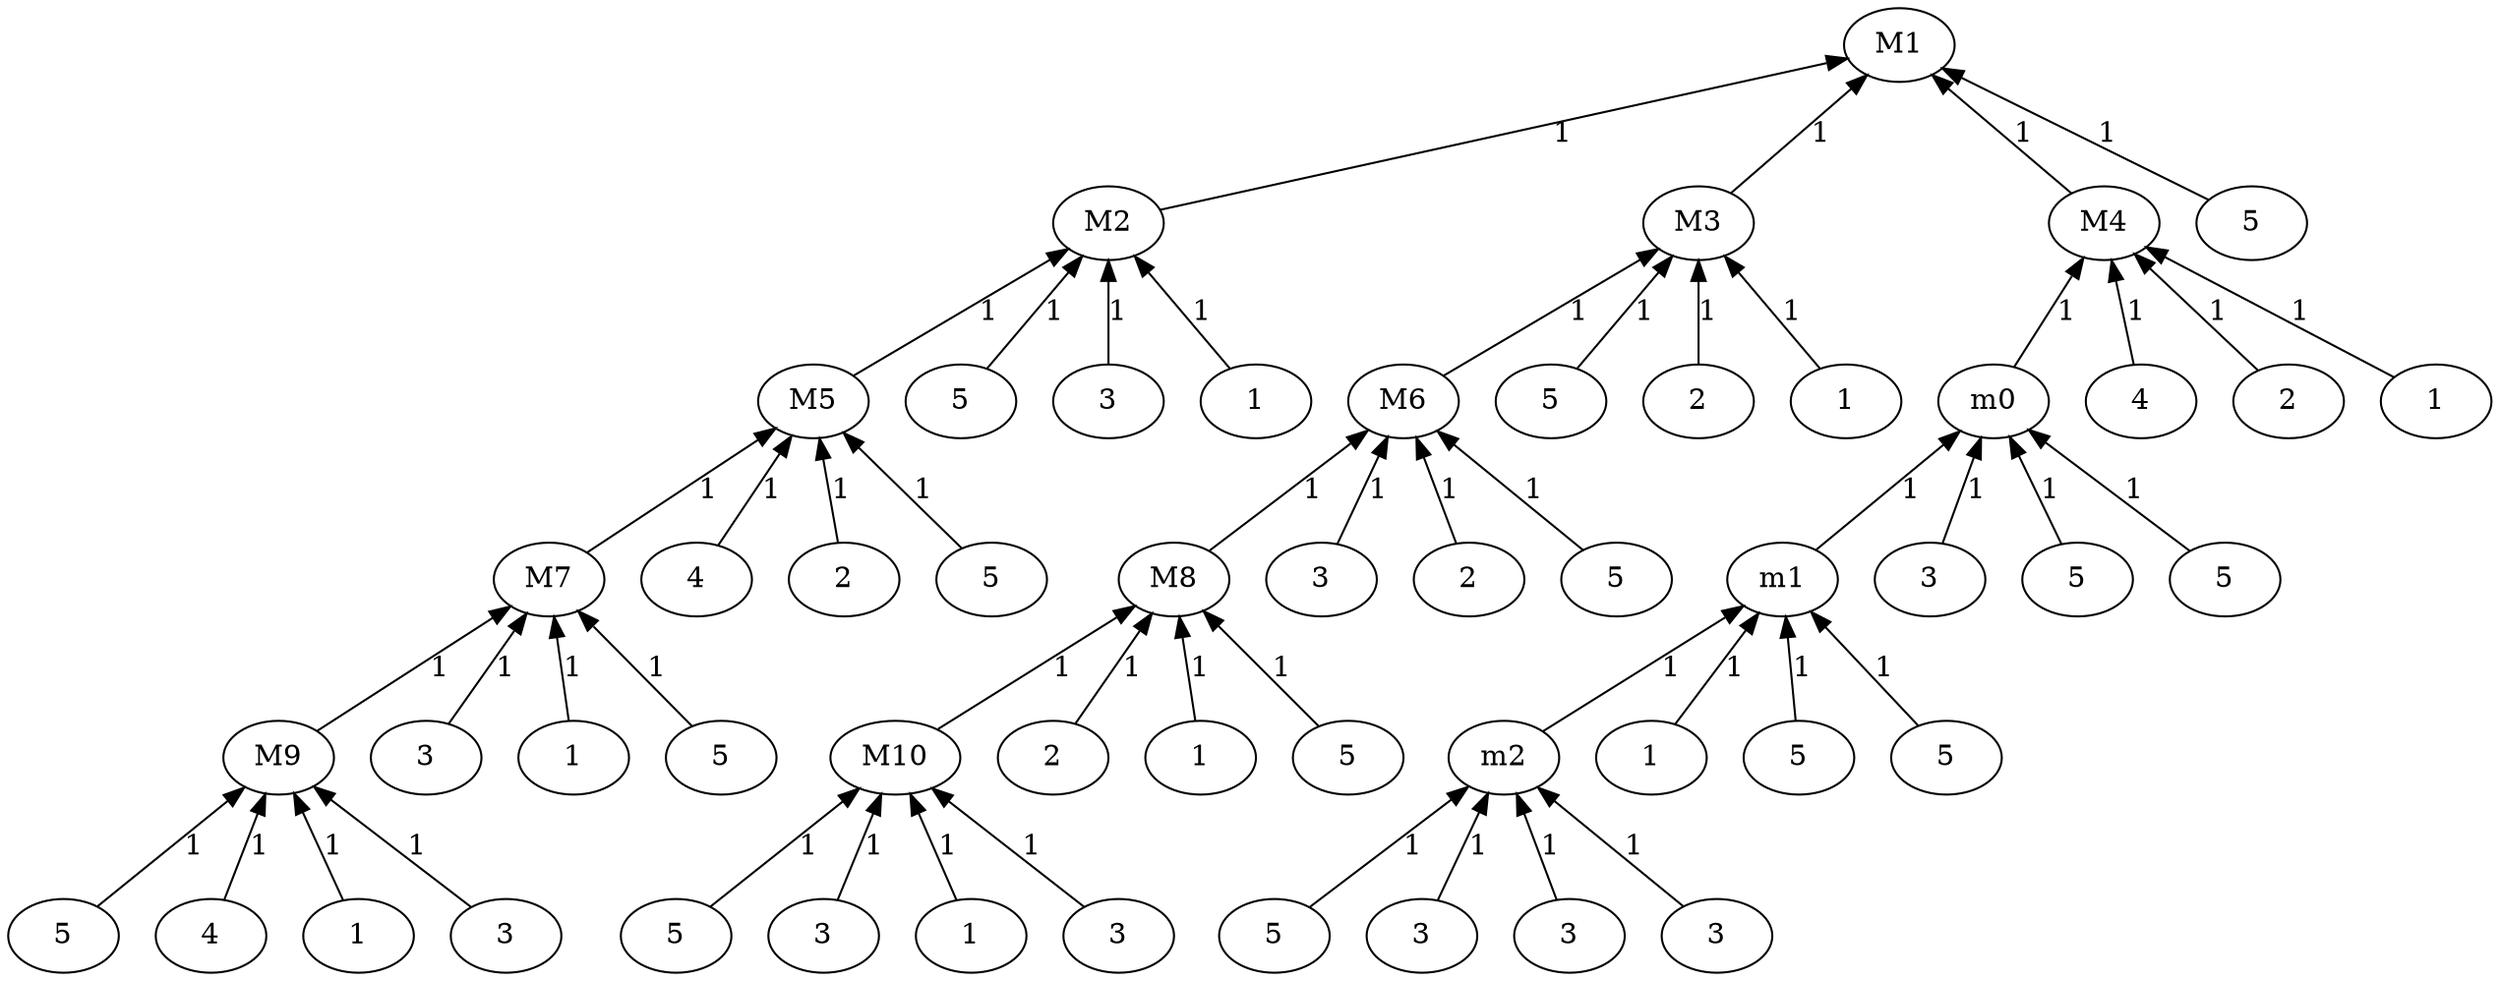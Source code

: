 digraph G {
labeljust=left;
labelloc=top;
27458866 [label=M1];
67448660 [label=M2];
43429159 [label=M5];
27317817 [label=M7];
84641073 [label=M9];
42574129 [label=5];
56826906 [label=4];
77357199 [label=1];
88560822 [label=3];
93510872 [label=3];
55305724 [label=1];
67859024 [label=5];
26412296 [label=4];
66477593 [label=2];
93039329 [label=5];
54188721 [label=5];
46876785 [label=3];
65641222 [label=1];
87517224 [label=M3];
54117692 [label=M6];
85765448 [label=M8];
83673550 [label=M10];
52362039 [label=5];
16601827 [label=3];
7427437 [label=1];
18821083 [label=3];
41152654 [label=2];
94492320 [label=1];
52540526 [label=5];
61875441 [label=3];
28110869 [label=2];
56647267 [label=5];
92061985 [label=5];
29445640 [label=2];
43517029 [label=1];
75229758 [label=M4];
67978719 [label=m0];
95461794 [label=m1];
59787982 [label=m2];
97159379 [label=5];
38370308 [label=3];
81359581 [label=3];
32216137 [label=3];
72096479 [label=1];
92639626 [label=5];
5730971 [label=5];
63275483 [label=3];
3026546 [label=5];
96207052 [label=5];
30414201 [label=4];
15940927 [label=2];
43786240 [label=1];
18898694 [label=5];
27458866 -> 67448660  [dir=back, label=1];
67448660 -> 43429159  [dir=back, label=1];
43429159 -> 27317817  [dir=back, label=1];
27317817 -> 84641073  [dir=back, label=1];
84641073 -> 42574129  [dir=back, label=1];
84641073 -> 56826906  [dir=back, label=1];
84641073 -> 77357199  [dir=back, label=1];
84641073 -> 88560822  [dir=back, label=1];
27317817 -> 93510872  [dir=back, label=1];
27317817 -> 55305724  [dir=back, label=1];
27317817 -> 67859024  [dir=back, label=1];
43429159 -> 26412296  [dir=back, label=1];
43429159 -> 66477593  [dir=back, label=1];
43429159 -> 93039329  [dir=back, label=1];
67448660 -> 54188721  [dir=back, label=1];
67448660 -> 46876785  [dir=back, label=1];
67448660 -> 65641222  [dir=back, label=1];
27458866 -> 87517224  [dir=back, label=1];
87517224 -> 54117692  [dir=back, label=1];
54117692 -> 85765448  [dir=back, label=1];
85765448 -> 83673550  [dir=back, label=1];
83673550 -> 52362039  [dir=back, label=1];
83673550 -> 16601827  [dir=back, label=1];
83673550 -> 7427437  [dir=back, label=1];
83673550 -> 18821083  [dir=back, label=1];
85765448 -> 41152654  [dir=back, label=1];
85765448 -> 94492320  [dir=back, label=1];
85765448 -> 52540526  [dir=back, label=1];
54117692 -> 61875441  [dir=back, label=1];
54117692 -> 28110869  [dir=back, label=1];
54117692 -> 56647267  [dir=back, label=1];
87517224 -> 92061985  [dir=back, label=1];
87517224 -> 29445640  [dir=back, label=1];
87517224 -> 43517029  [dir=back, label=1];
27458866 -> 75229758  [dir=back, label=1];
75229758 -> 67978719  [dir=back, label=1];
67978719 -> 95461794  [dir=back, label=1];
95461794 -> 59787982  [dir=back, label=1];
59787982 -> 97159379  [dir=back, label=1];
59787982 -> 38370308  [dir=back, label=1];
59787982 -> 81359581  [dir=back, label=1];
59787982 -> 32216137  [dir=back, label=1];
95461794 -> 72096479  [dir=back, label=1];
95461794 -> 92639626  [dir=back, label=1];
95461794 -> 5730971  [dir=back, label=1];
67978719 -> 63275483  [dir=back, label=1];
67978719 -> 3026546  [dir=back, label=1];
67978719 -> 96207052  [dir=back, label=1];
75229758 -> 30414201  [dir=back, label=1];
75229758 -> 15940927  [dir=back, label=1];
75229758 -> 43786240  [dir=back, label=1];
27458866 -> 18898694  [dir=back, label=1];
}
